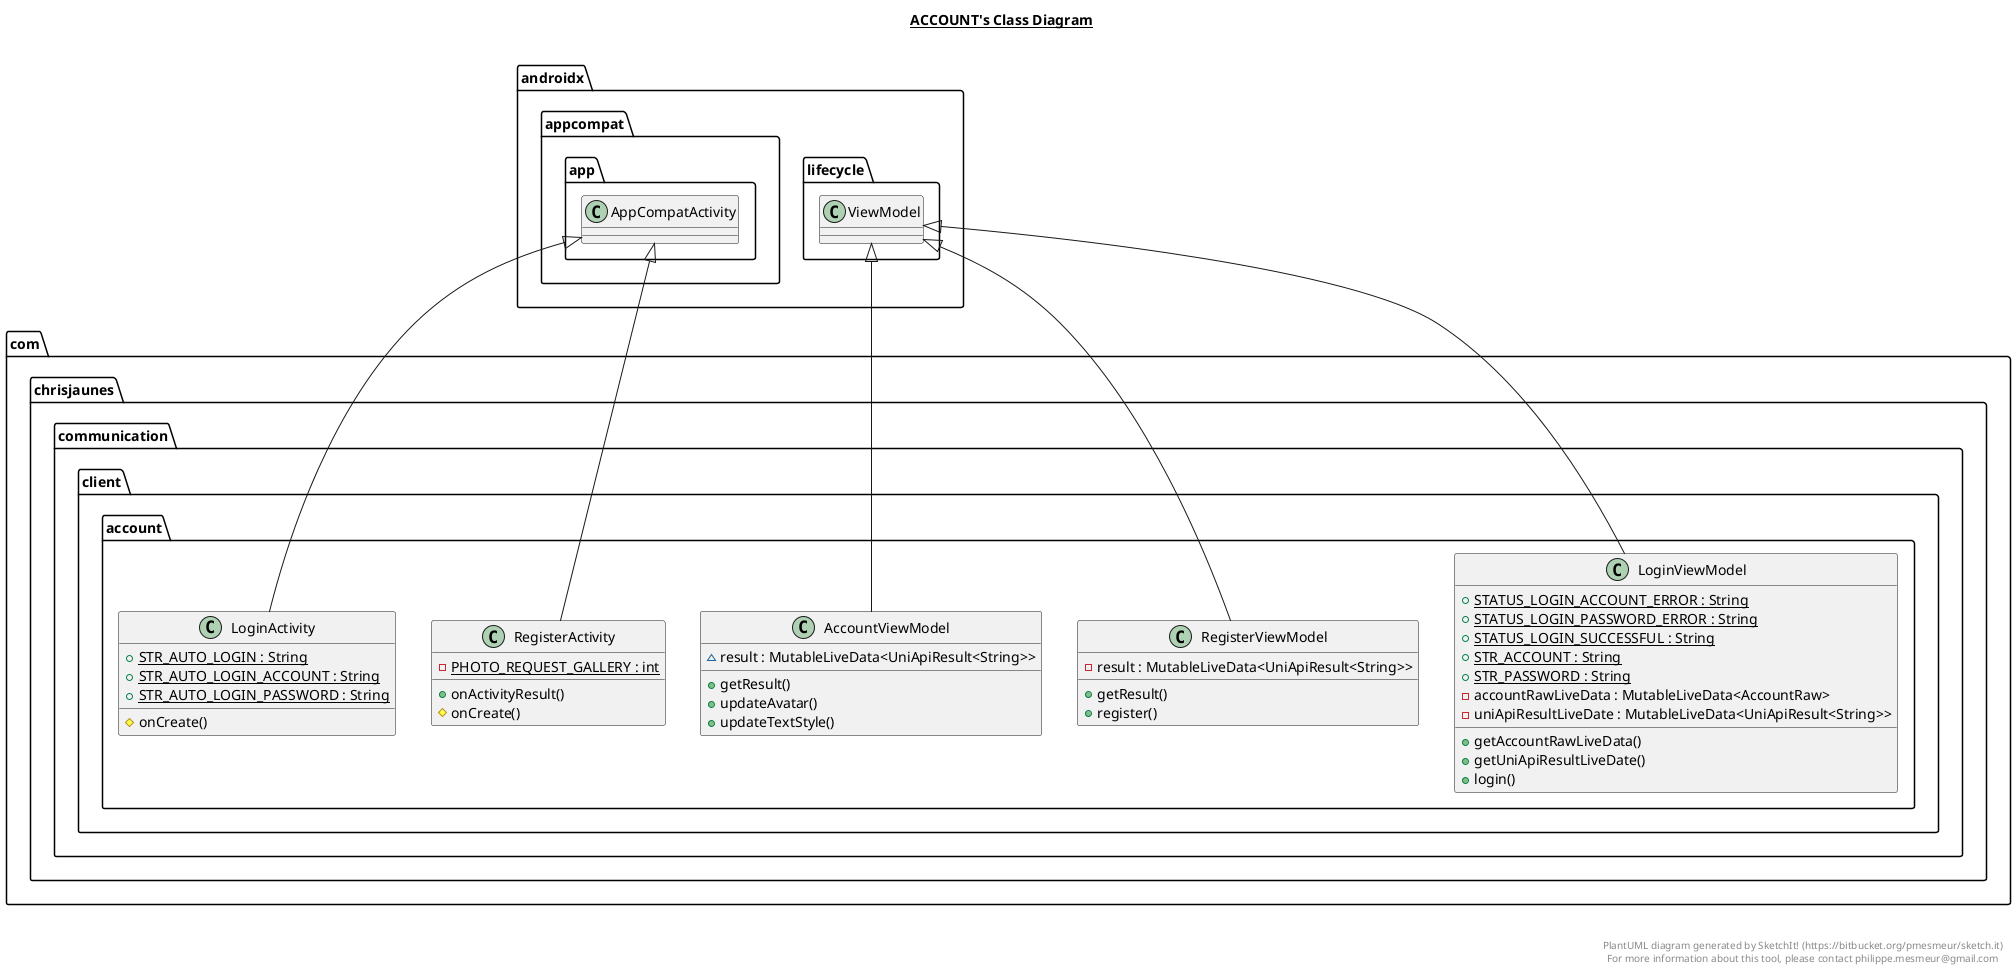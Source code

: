 @startuml

title __ACCOUNT's Class Diagram__\n

  namespace com.chrisjaunes.communication.client {
    namespace account {
      class com.chrisjaunes.communication.client.account.AccountViewModel {
          ~ result : MutableLiveData<UniApiResult<String>>
          + getResult()
          + updateAvatar()
          + updateTextStyle()
      }
    }
  }
  

  namespace com.chrisjaunes.communication.client {
    namespace account {
      class com.chrisjaunes.communication.client.account.LoginActivity {
          {static} + STR_AUTO_LOGIN : String
          {static} + STR_AUTO_LOGIN_ACCOUNT : String
          {static} + STR_AUTO_LOGIN_PASSWORD : String
          # onCreate()
      }
    }
  }
  

  namespace com.chrisjaunes.communication.client {
    namespace account {
      class com.chrisjaunes.communication.client.account.LoginViewModel {
          {static} + STATUS_LOGIN_ACCOUNT_ERROR : String
          {static} + STATUS_LOGIN_PASSWORD_ERROR : String
          {static} + STATUS_LOGIN_SUCCESSFUL : String
          {static} + STR_ACCOUNT : String
          {static} + STR_PASSWORD : String
          - accountRawLiveData : MutableLiveData<AccountRaw>
          - uniApiResultLiveDate : MutableLiveData<UniApiResult<String>>
          + getAccountRawLiveData()
          + getUniApiResultLiveDate()
          + login()
      }
    }
  }
  

  namespace com.chrisjaunes.communication.client {
    namespace account {
      class com.chrisjaunes.communication.client.account.RegisterActivity {
          {static} - PHOTO_REQUEST_GALLERY : int
          + onActivityResult()
          # onCreate()
      }
    }
  }
  

  namespace com.chrisjaunes.communication.client {
    namespace account {
      class com.chrisjaunes.communication.client.account.RegisterViewModel {
          - result : MutableLiveData<UniApiResult<String>>
          + getResult()
          + register()
      }
    }
  }
  

  com.chrisjaunes.communication.client.account.AccountViewModel -up-|> androidx.lifecycle.ViewModel
  com.chrisjaunes.communication.client.account.LoginActivity -up-|> androidx.appcompat.app.AppCompatActivity
  com.chrisjaunes.communication.client.account.LoginViewModel -up-|> androidx.lifecycle.ViewModel
  com.chrisjaunes.communication.client.account.RegisterActivity -up-|> androidx.appcompat.app.AppCompatActivity
  com.chrisjaunes.communication.client.account.RegisterViewModel -up-|> androidx.lifecycle.ViewModel


right footer


PlantUML diagram generated by SketchIt! (https://bitbucket.org/pmesmeur/sketch.it)
For more information about this tool, please contact philippe.mesmeur@gmail.com
endfooter

@enduml
